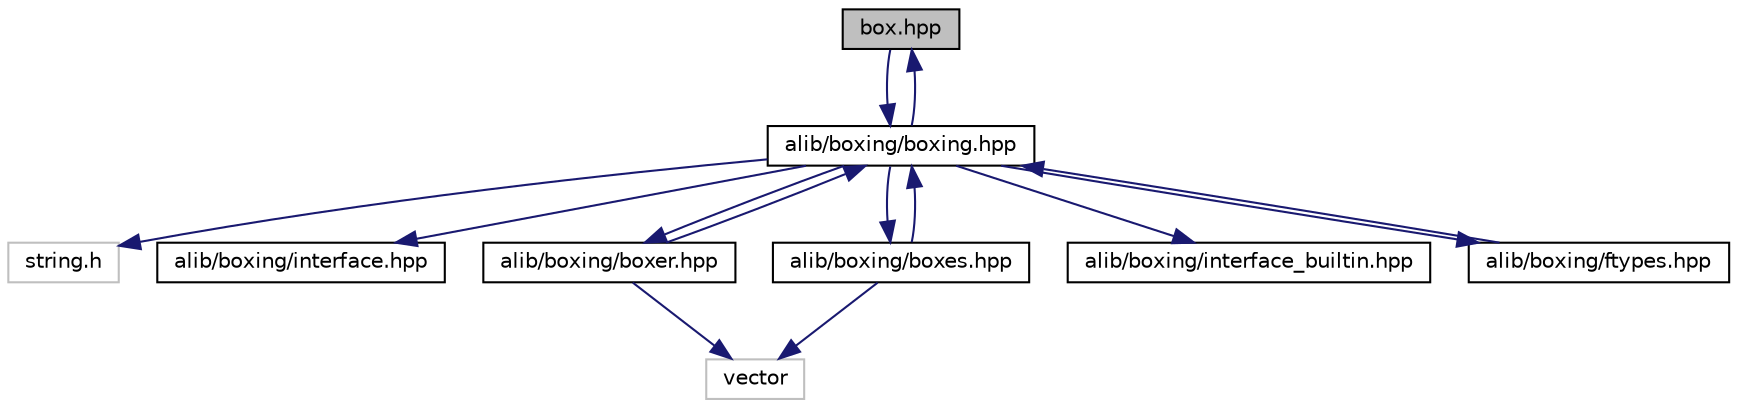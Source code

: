digraph "box.hpp"
{
  edge [fontname="Helvetica",fontsize="10",labelfontname="Helvetica",labelfontsize="10"];
  node [fontname="Helvetica",fontsize="10",shape=record];
  Node0 [label="box.hpp",height=0.2,width=0.4,color="black", fillcolor="grey75", style="filled", fontcolor="black"];
  Node0 -> Node1 [color="midnightblue",fontsize="10",style="solid",fontname="Helvetica"];
  Node1 -> Node0 [color="midnightblue",fontsize="10",style="solid",fontname="Helvetica"];
  Node1 -> Node2 [color="midnightblue",fontsize="10",style="solid",fontname="Helvetica"];
  Node1 -> Node3 [color="midnightblue",fontsize="10",style="solid",fontname="Helvetica"];
  Node1 -> Node4 [color="midnightblue",fontsize="10",style="solid",fontname="Helvetica"];
  Node1 -> Node6 [color="midnightblue",fontsize="10",style="solid",fontname="Helvetica"];
  Node1 -> Node7 [color="midnightblue",fontsize="10",style="solid",fontname="Helvetica"];
  Node1 -> Node8 [color="midnightblue",fontsize="10",style="solid",fontname="Helvetica"];
  Node4 -> Node1 [color="midnightblue",fontsize="10",style="solid",fontname="Helvetica"];
  Node4 -> Node5 [color="midnightblue",fontsize="10",style="solid",fontname="Helvetica"];
  Node6 -> Node1 [color="midnightblue",fontsize="10",style="solid",fontname="Helvetica"];
  Node6 -> Node5 [color="midnightblue",fontsize="10",style="solid",fontname="Helvetica"];
  Node8 -> Node1 [color="midnightblue",fontsize="10",style="solid",fontname="Helvetica"];
  Node1 [label="alib/boxing/boxing.hpp",height=0.2,width=0.4,color="black", fillcolor="white", style="filled",URL="$boxing_8hpp.html"];
  Node2 [label="string.h",height=0.2,width=0.4,color="grey75", fillcolor="white", style="filled"];
  Node3 [label="alib/boxing/interface.hpp",height=0.2,width=0.4,color="black", fillcolor="white", style="filled",URL="$interface_8hpp.html"];
  Node4 [label="alib/boxing/boxer.hpp",height=0.2,width=0.4,color="black", fillcolor="white", style="filled",URL="$boxer_8hpp.html"];
  Node5 [label="vector",height=0.2,width=0.4,color="grey75", fillcolor="white", style="filled"];
  Node6 [label="alib/boxing/boxes.hpp",height=0.2,width=0.4,color="black", fillcolor="white", style="filled",URL="$boxes_8hpp.html"];
  Node7 [label="alib/boxing/interface_builtin.hpp",height=0.2,width=0.4,color="black", fillcolor="white", style="filled",URL="$interface__builtin_8hpp.html"];
  Node8 [label="alib/boxing/ftypes.hpp",height=0.2,width=0.4,color="black", fillcolor="white", style="filled",URL="$ftypes_8hpp.html"];
}

